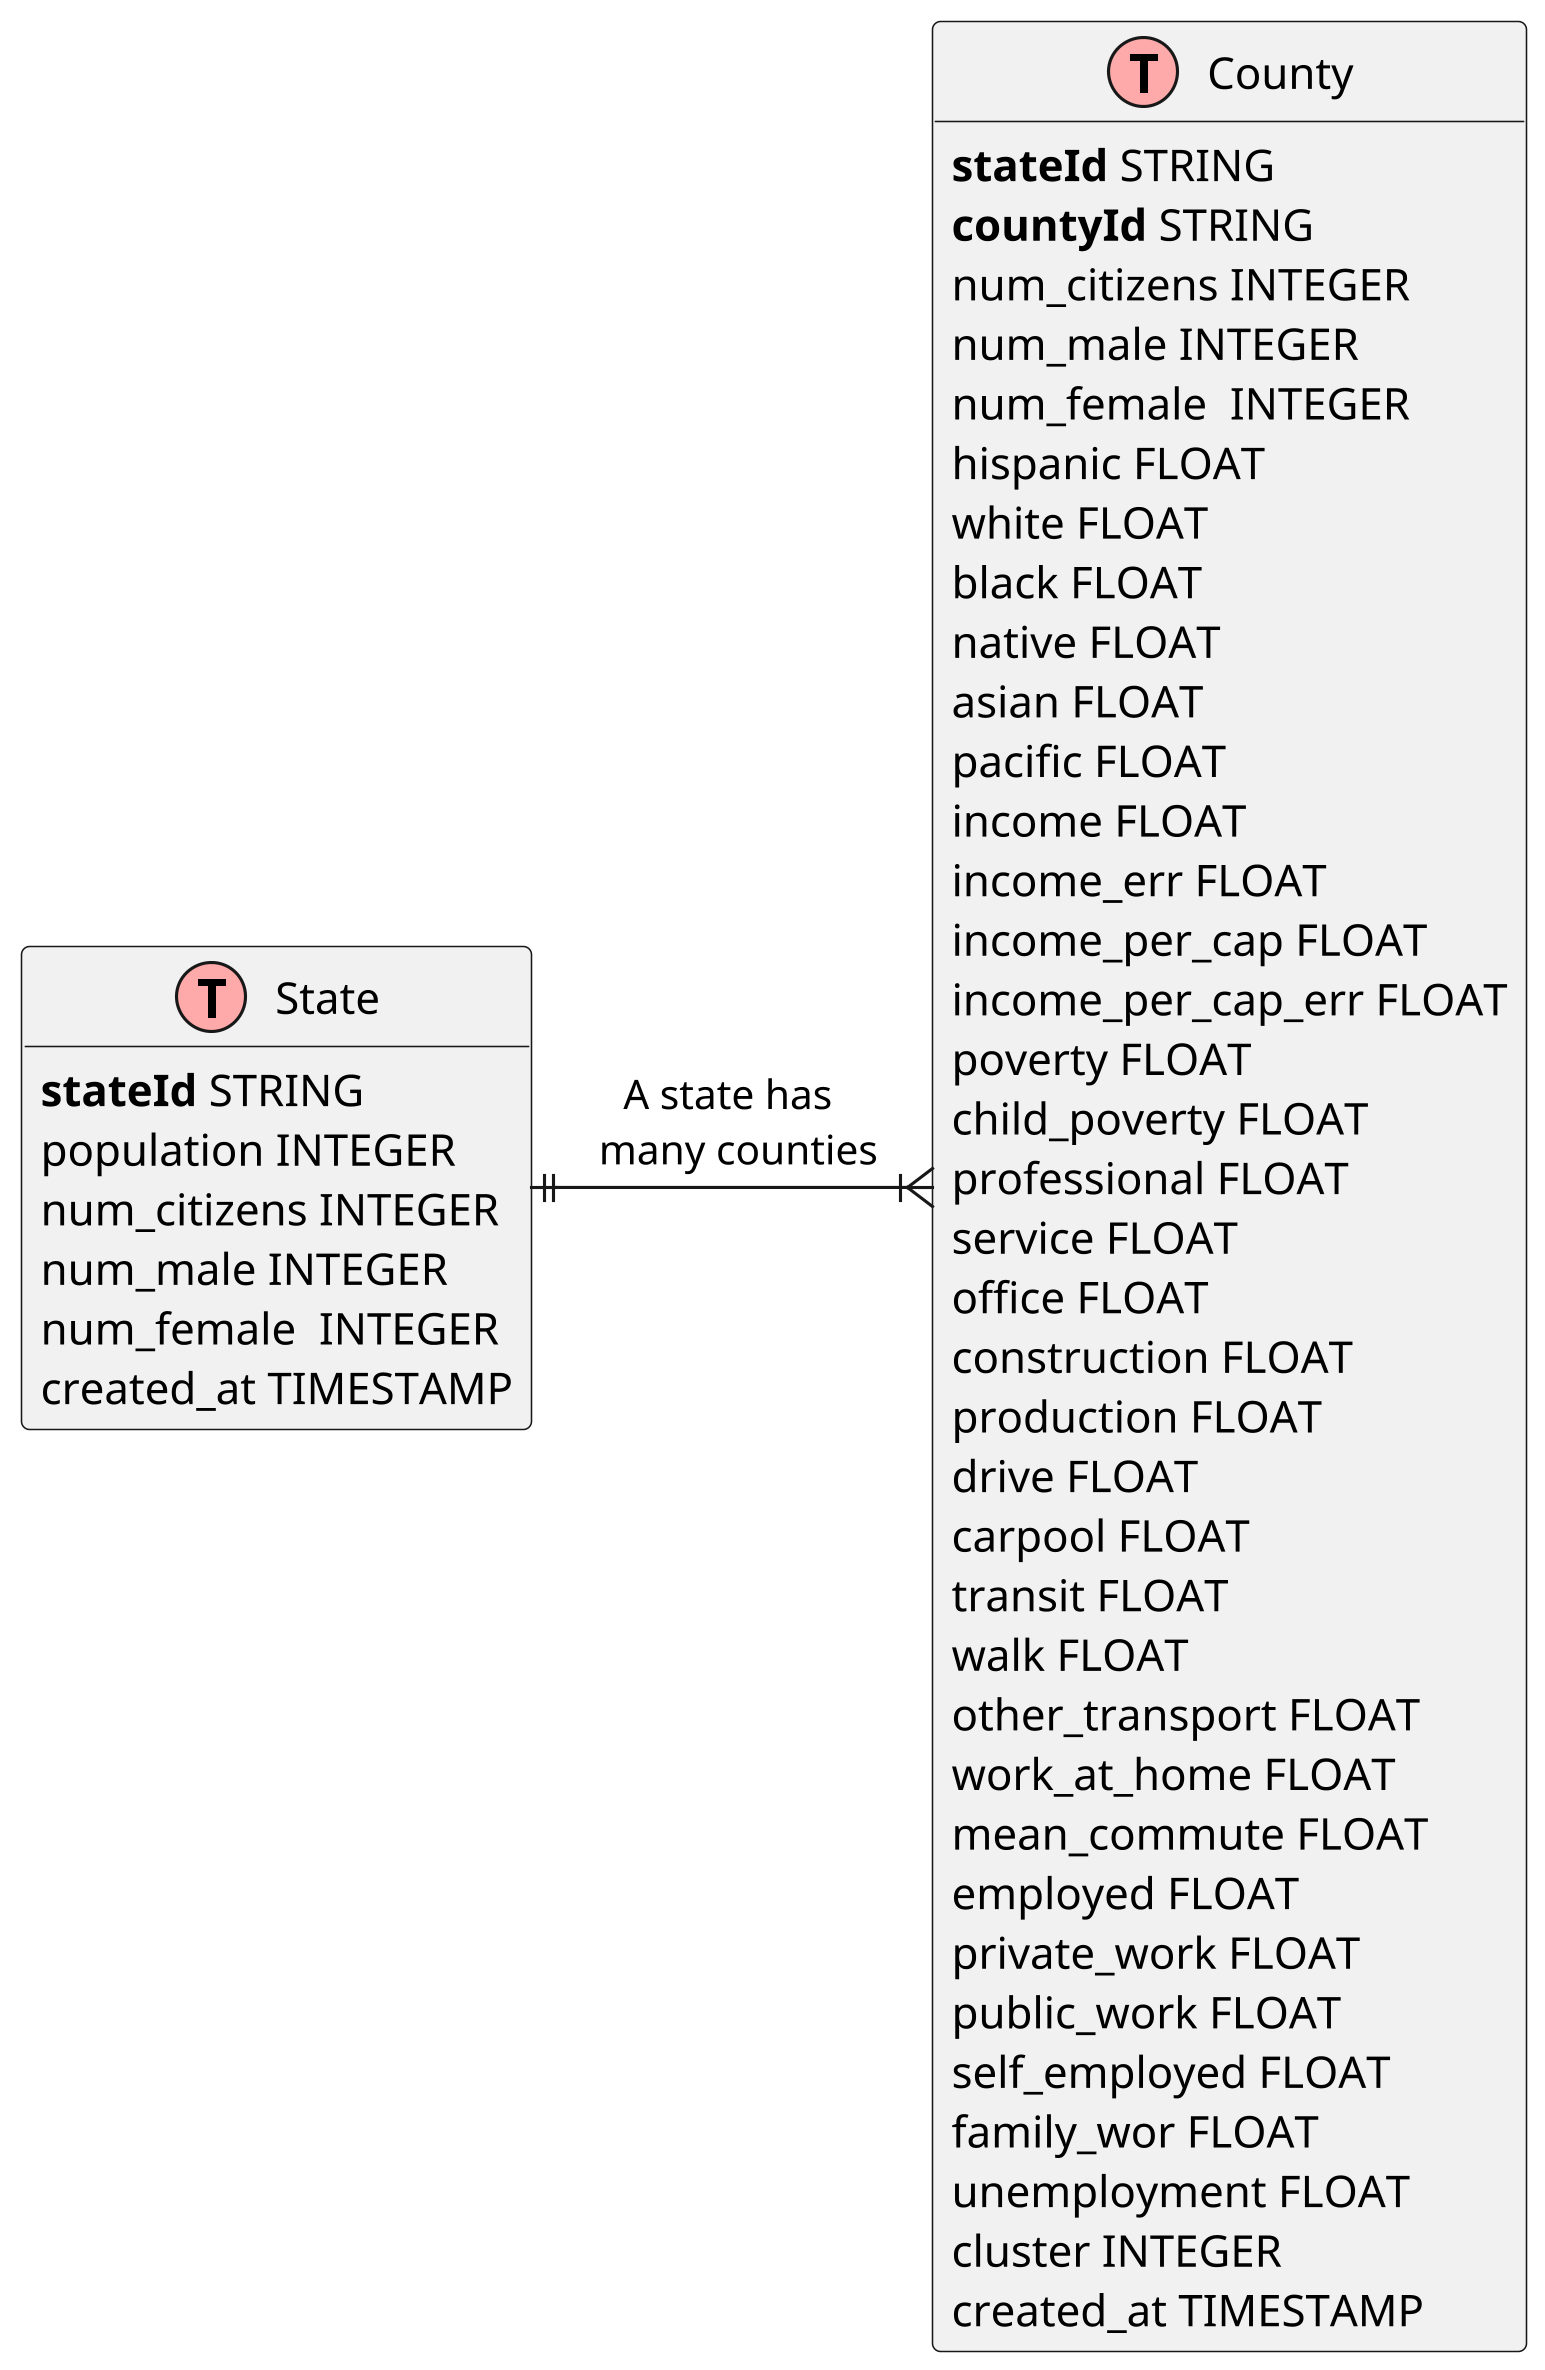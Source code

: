 @startuml
' uncomment the line below if you're using computer with a retina display
 skinparam dpi 300
!define Table(name,desc) class name as "desc" << (T,#FFAAAA) >>
' we use bold for primary key
' green color for unique
' and underscore for not_null
!define primary_key(x) <b>x</b>
!define unique(x) <color:green>x</color>
!define not_null(x) <u>x</u>
' other tags available:
' <i></i>
' <back:COLOR></color>, where color is a color name or html color code
' (#FFAACC)
' see: http://plantuml.com/classes.html#More
hide methods
hide stereotypes

' entities

Table(STATE, "State") {
primary_key(stateId) STRING
population INTEGER
num_citizens INTEGER
num_male INTEGER
num_female  INTEGER
created_at TIMESTAMP
}

Table(COUNTY, "County") {
primary_key(stateId) STRING
primary_key(countyId) STRING
num_citizens INTEGER
num_male INTEGER
num_female  INTEGER
hispanic FLOAT
white FLOAT
black FLOAT
native FLOAT
asian FLOAT
pacific FLOAT
income FLOAT
income_err FLOAT
income_per_cap FLOAT
income_per_cap_err FLOAT
poverty FLOAT
child_poverty FLOAT
professional FLOAT
service FLOAT
office FLOAT
construction FLOAT
production FLOAT
drive FLOAT
carpool FLOAT
transit FLOAT
walk FLOAT
other_transport FLOAT
work_at_home FLOAT
mean_commute FLOAT
employed FLOAT
private_work FLOAT
public_work FLOAT
self_employed FLOAT
family_wor FLOAT
unemployment FLOAT
cluster INTEGER
created_at TIMESTAMP
}



' relationships
' one to many relationship
STATE ||-right-|{ COUNTY : "A state has \n many counties"
@enduml